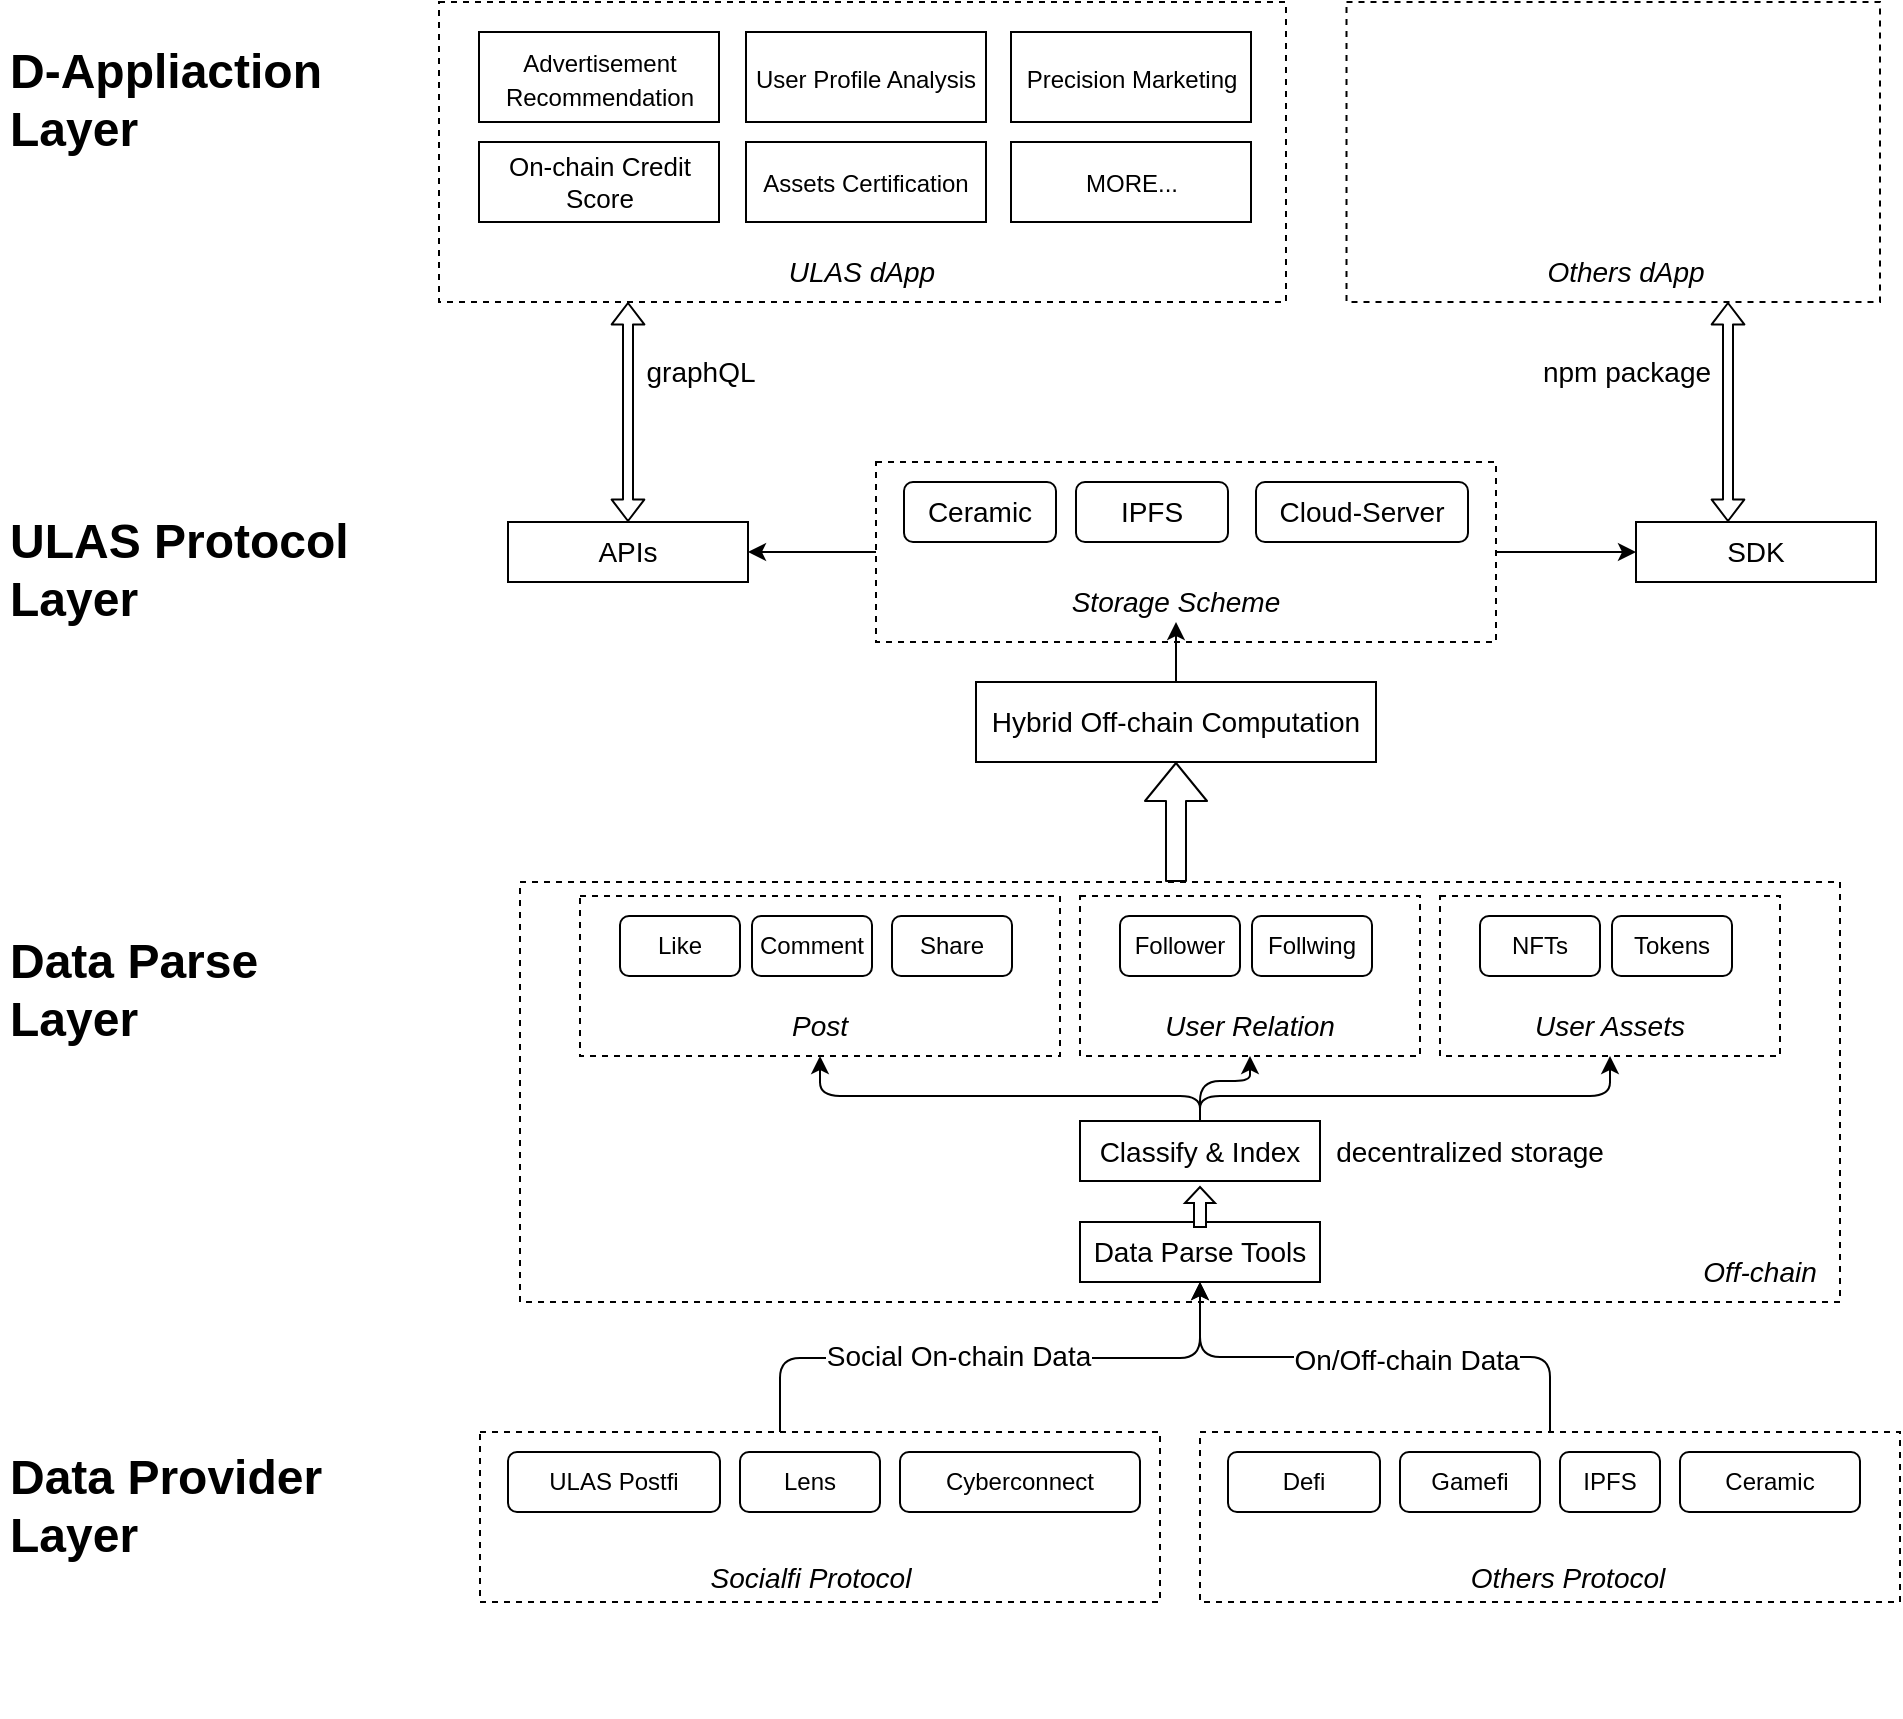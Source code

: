 <mxfile version="20.1.1" type="github">
  <diagram id="ygzSirnMUKqVHTcodODq" name="Page-1">
    <mxGraphModel dx="1996" dy="1069" grid="1" gridSize="10" guides="1" tooltips="1" connect="1" arrows="1" fold="1" page="1" pageScale="1" pageWidth="827" pageHeight="1169" math="0" shadow="0">
      <root>
        <mxCell id="0" />
        <mxCell id="1" parent="0" />
        <mxCell id="9h2n3OwukKY5-VpyM2bv-57" value="" style="rounded=0;whiteSpace=wrap;html=1;dashed=1;" vertex="1" parent="1">
          <mxGeometry x="259.5" y="70" width="423.5" height="150" as="geometry" />
        </mxCell>
        <mxCell id="9h2n3OwukKY5-VpyM2bv-61" value="" style="edgeStyle=orthogonalEdgeStyle;rounded=1;orthogonalLoop=1;jettySize=auto;html=1;fontSize=14;" edge="1" parent="1" source="9h2n3OwukKY5-VpyM2bv-49" target="9h2n3OwukKY5-VpyM2bv-54">
          <mxGeometry relative="1" as="geometry" />
        </mxCell>
        <mxCell id="9h2n3OwukKY5-VpyM2bv-62" value="" style="edgeStyle=orthogonalEdgeStyle;rounded=1;orthogonalLoop=1;jettySize=auto;html=1;fontSize=14;" edge="1" parent="1" source="9h2n3OwukKY5-VpyM2bv-49" target="9h2n3OwukKY5-VpyM2bv-53">
          <mxGeometry relative="1" as="geometry" />
        </mxCell>
        <mxCell id="9h2n3OwukKY5-VpyM2bv-49" value="" style="rounded=0;whiteSpace=wrap;html=1;dashed=1;" vertex="1" parent="1">
          <mxGeometry x="478" y="300" width="310" height="90" as="geometry" />
        </mxCell>
        <mxCell id="nCG46OqaRl130R50hFcX-19" value="" style="rounded=0;whiteSpace=wrap;html=1;dashed=1;" parent="1" vertex="1">
          <mxGeometry x="280" y="785" width="340" height="85" as="geometry" />
        </mxCell>
        <mxCell id="nCG46OqaRl130R50hFcX-2" value="&lt;h1&gt;Data Provider Layer&lt;/h1&gt;" style="text;html=1;strokeColor=none;fillColor=none;spacing=5;spacingTop=-20;whiteSpace=wrap;overflow=hidden;rounded=0;" parent="1" vertex="1">
          <mxGeometry x="40" y="787.5" width="230" height="140" as="geometry" />
        </mxCell>
        <mxCell id="nCG46OqaRl130R50hFcX-3" value="ULAS Postfi" style="rounded=1;whiteSpace=wrap;html=1;" parent="1" vertex="1">
          <mxGeometry x="294" y="795" width="106" height="30" as="geometry" />
        </mxCell>
        <mxCell id="nCG46OqaRl130R50hFcX-4" value="&lt;h1&gt;ULAS Protocol Layer&lt;/h1&gt;" style="text;html=1;strokeColor=none;fillColor=none;spacing=5;spacingTop=-20;whiteSpace=wrap;overflow=hidden;rounded=0;" parent="1" vertex="1">
          <mxGeometry x="40" y="320" width="190" height="120" as="geometry" />
        </mxCell>
        <mxCell id="nCG46OqaRl130R50hFcX-5" value="&lt;h1&gt;D-Appliaction Layer&lt;/h1&gt;" style="text;html=1;strokeColor=none;fillColor=none;spacing=5;spacingTop=-20;whiteSpace=wrap;overflow=hidden;rounded=0;" parent="1" vertex="1">
          <mxGeometry x="40" y="85" width="190" height="120" as="geometry" />
        </mxCell>
        <mxCell id="nCG46OqaRl130R50hFcX-9" value="Lens" style="rounded=1;whiteSpace=wrap;html=1;" parent="1" vertex="1">
          <mxGeometry x="410" y="795" width="70" height="30" as="geometry" />
        </mxCell>
        <mxCell id="nCG46OqaRl130R50hFcX-10" value="Cyberconnect" style="rounded=1;whiteSpace=wrap;html=1;" parent="1" vertex="1">
          <mxGeometry x="490" y="795" width="120" height="30" as="geometry" />
        </mxCell>
        <mxCell id="nCG46OqaRl130R50hFcX-13" value="&lt;h1&gt;Data Parse Layer&lt;/h1&gt;&lt;p&gt;&lt;br&gt;&lt;/p&gt;" style="text;html=1;strokeColor=none;fillColor=none;spacing=5;spacingTop=-20;whiteSpace=wrap;overflow=hidden;rounded=0;" parent="1" vertex="1">
          <mxGeometry x="40" y="529.75" width="200" height="170.5" as="geometry" />
        </mxCell>
        <mxCell id="nCG46OqaRl130R50hFcX-17" value="Off-chain" style="text;html=1;strokeColor=none;fillColor=none;align=center;verticalAlign=middle;whiteSpace=wrap;rounded=0;dashed=1;" parent="1" vertex="1">
          <mxGeometry x="460" y="520" width="60" height="30" as="geometry" />
        </mxCell>
        <mxCell id="nCG46OqaRl130R50hFcX-23" value="" style="rounded=0;whiteSpace=wrap;html=1;dashed=1;" parent="1" vertex="1">
          <mxGeometry x="300" y="510" width="660" height="210" as="geometry" />
        </mxCell>
        <mxCell id="9h2n3OwukKY5-VpyM2bv-1" value="" style="rounded=0;whiteSpace=wrap;html=1;dashed=1;" vertex="1" parent="1">
          <mxGeometry x="330" y="517" width="240" height="80" as="geometry" />
        </mxCell>
        <mxCell id="9h2n3OwukKY5-VpyM2bv-2" value="Like" style="rounded=1;whiteSpace=wrap;html=1;" vertex="1" parent="1">
          <mxGeometry x="350" y="527" width="60" height="30" as="geometry" />
        </mxCell>
        <mxCell id="9h2n3OwukKY5-VpyM2bv-3" value="Comment" style="rounded=1;whiteSpace=wrap;html=1;" vertex="1" parent="1">
          <mxGeometry x="416" y="527" width="60" height="30" as="geometry" />
        </mxCell>
        <mxCell id="9h2n3OwukKY5-VpyM2bv-4" value="Share" style="rounded=1;whiteSpace=wrap;html=1;" vertex="1" parent="1">
          <mxGeometry x="486" y="527" width="60" height="30" as="geometry" />
        </mxCell>
        <mxCell id="9h2n3OwukKY5-VpyM2bv-5" value="&lt;font style=&quot;font-size: 14px;&quot;&gt;&lt;i&gt;Post&lt;/i&gt;&lt;/font&gt;" style="text;html=1;strokeColor=none;fillColor=none;align=center;verticalAlign=middle;whiteSpace=wrap;rounded=0;" vertex="1" parent="1">
          <mxGeometry x="420" y="567" width="60" height="30" as="geometry" />
        </mxCell>
        <mxCell id="9h2n3OwukKY5-VpyM2bv-6" value="" style="rounded=0;whiteSpace=wrap;html=1;dashed=1;" vertex="1" parent="1">
          <mxGeometry x="580" y="517" width="170" height="80" as="geometry" />
        </mxCell>
        <mxCell id="9h2n3OwukKY5-VpyM2bv-7" value="Follower" style="rounded=1;whiteSpace=wrap;html=1;" vertex="1" parent="1">
          <mxGeometry x="600" y="527" width="60" height="30" as="geometry" />
        </mxCell>
        <mxCell id="9h2n3OwukKY5-VpyM2bv-8" value="Follwing" style="rounded=1;whiteSpace=wrap;html=1;" vertex="1" parent="1">
          <mxGeometry x="666" y="527" width="60" height="30" as="geometry" />
        </mxCell>
        <mxCell id="9h2n3OwukKY5-VpyM2bv-10" value="&lt;font style=&quot;font-size: 14px;&quot;&gt;&lt;i&gt;User Relation&lt;/i&gt;&lt;/font&gt;" style="text;html=1;strokeColor=none;fillColor=none;align=center;verticalAlign=middle;whiteSpace=wrap;rounded=0;" vertex="1" parent="1">
          <mxGeometry x="610" y="572" width="110" height="20" as="geometry" />
        </mxCell>
        <mxCell id="9h2n3OwukKY5-VpyM2bv-11" value="" style="rounded=0;whiteSpace=wrap;html=1;dashed=1;" vertex="1" parent="1">
          <mxGeometry x="760" y="517" width="170" height="80" as="geometry" />
        </mxCell>
        <mxCell id="9h2n3OwukKY5-VpyM2bv-12" value="NFTs" style="rounded=1;whiteSpace=wrap;html=1;" vertex="1" parent="1">
          <mxGeometry x="780" y="527" width="60" height="30" as="geometry" />
        </mxCell>
        <mxCell id="9h2n3OwukKY5-VpyM2bv-13" value="Tokens" style="rounded=1;whiteSpace=wrap;html=1;" vertex="1" parent="1">
          <mxGeometry x="846" y="527" width="60" height="30" as="geometry" />
        </mxCell>
        <mxCell id="9h2n3OwukKY5-VpyM2bv-14" value="&lt;font style=&quot;font-size: 14px;&quot;&gt;&lt;i&gt;User Assets&lt;/i&gt;&lt;/font&gt;" style="text;html=1;strokeColor=none;fillColor=none;align=center;verticalAlign=middle;whiteSpace=wrap;rounded=0;" vertex="1" parent="1">
          <mxGeometry x="790" y="572" width="110" height="20" as="geometry" />
        </mxCell>
        <mxCell id="9h2n3OwukKY5-VpyM2bv-16" value="&lt;font style=&quot;font-size: 14px;&quot;&gt;&lt;i&gt;Socialfi Protocol&lt;/i&gt;&lt;/font&gt;" style="text;html=1;strokeColor=none;fillColor=none;align=center;verticalAlign=middle;whiteSpace=wrap;rounded=0;" vertex="1" parent="1">
          <mxGeometry x="382.5" y="845" width="125" height="25" as="geometry" />
        </mxCell>
        <mxCell id="9h2n3OwukKY5-VpyM2bv-17" value="Data Parse Tools" style="rounded=0;whiteSpace=wrap;html=1;fontSize=14;" vertex="1" parent="1">
          <mxGeometry x="580" y="680" width="120" height="30" as="geometry" />
        </mxCell>
        <mxCell id="9h2n3OwukKY5-VpyM2bv-25" value="" style="edgeStyle=orthogonalEdgeStyle;rounded=1;orthogonalLoop=1;jettySize=auto;html=1;fontSize=14;exitX=0.5;exitY=0;exitDx=0;exitDy=0;" edge="1" parent="1" source="9h2n3OwukKY5-VpyM2bv-18" target="9h2n3OwukKY5-VpyM2bv-17">
          <mxGeometry relative="1" as="geometry" />
        </mxCell>
        <mxCell id="9h2n3OwukKY5-VpyM2bv-28" value="On/Off-chain Data" style="edgeLabel;html=1;align=center;verticalAlign=middle;resizable=0;points=[];fontSize=14;" vertex="1" connectable="0" parent="9h2n3OwukKY5-VpyM2bv-25">
          <mxGeometry x="-0.123" y="1" relative="1" as="geometry">
            <mxPoint as="offset" />
          </mxGeometry>
        </mxCell>
        <mxCell id="9h2n3OwukKY5-VpyM2bv-18" value="" style="rounded=0;whiteSpace=wrap;html=1;dashed=1;" vertex="1" parent="1">
          <mxGeometry x="640" y="785" width="350" height="85" as="geometry" />
        </mxCell>
        <mxCell id="9h2n3OwukKY5-VpyM2bv-19" value="Defi" style="rounded=1;whiteSpace=wrap;html=1;" vertex="1" parent="1">
          <mxGeometry x="654" y="795" width="76" height="30" as="geometry" />
        </mxCell>
        <mxCell id="9h2n3OwukKY5-VpyM2bv-20" value="Gamefi" style="rounded=1;whiteSpace=wrap;html=1;" vertex="1" parent="1">
          <mxGeometry x="740" y="795" width="70" height="30" as="geometry" />
        </mxCell>
        <mxCell id="9h2n3OwukKY5-VpyM2bv-21" value="IPFS" style="rounded=1;whiteSpace=wrap;html=1;" vertex="1" parent="1">
          <mxGeometry x="820" y="795" width="50" height="30" as="geometry" />
        </mxCell>
        <mxCell id="9h2n3OwukKY5-VpyM2bv-22" value="&lt;font style=&quot;font-size: 14px;&quot;&gt;&lt;i&gt;Others Protocol&lt;/i&gt;&lt;/font&gt;" style="text;html=1;strokeColor=none;fillColor=none;align=center;verticalAlign=middle;whiteSpace=wrap;rounded=0;" vertex="1" parent="1">
          <mxGeometry x="740" y="845" width="167.5" height="25" as="geometry" />
        </mxCell>
        <mxCell id="9h2n3OwukKY5-VpyM2bv-23" value="" style="edgeStyle=orthogonalEdgeStyle;orthogonalLoop=1;jettySize=auto;html=1;fontSize=14;rounded=1;" edge="1" parent="1" source="nCG46OqaRl130R50hFcX-19" target="9h2n3OwukKY5-VpyM2bv-17">
          <mxGeometry relative="1" as="geometry">
            <Array as="points">
              <mxPoint x="430" y="748" />
              <mxPoint x="640" y="748" />
            </Array>
          </mxGeometry>
        </mxCell>
        <mxCell id="9h2n3OwukKY5-VpyM2bv-27" value="Social On-chain Data" style="edgeLabel;html=1;align=center;verticalAlign=middle;resizable=0;points=[];fontSize=14;" vertex="1" connectable="0" parent="9h2n3OwukKY5-VpyM2bv-23">
          <mxGeometry x="-0.121" y="1" relative="1" as="geometry">
            <mxPoint as="offset" />
          </mxGeometry>
        </mxCell>
        <mxCell id="nCG46OqaRl130R50hFcX-11" value="Ceramic" style="rounded=1;whiteSpace=wrap;html=1;" parent="1" vertex="1">
          <mxGeometry x="880" y="795" width="90" height="30" as="geometry" />
        </mxCell>
        <mxCell id="9h2n3OwukKY5-VpyM2bv-33" style="edgeStyle=orthogonalEdgeStyle;rounded=1;orthogonalLoop=1;jettySize=auto;html=1;exitX=0.5;exitY=0;exitDx=0;exitDy=0;fontSize=14;entryX=0.5;entryY=1;entryDx=0;entryDy=0;" edge="1" parent="1" source="9h2n3OwukKY5-VpyM2bv-30" target="9h2n3OwukKY5-VpyM2bv-5">
          <mxGeometry relative="1" as="geometry">
            <Array as="points">
              <mxPoint x="640" y="617" />
              <mxPoint x="450" y="617" />
            </Array>
          </mxGeometry>
        </mxCell>
        <mxCell id="9h2n3OwukKY5-VpyM2bv-30" value="Classify &amp;amp; Index" style="rounded=0;whiteSpace=wrap;html=1;fontSize=14;" vertex="1" parent="1">
          <mxGeometry x="580" y="629.5" width="120" height="30" as="geometry" />
        </mxCell>
        <mxCell id="9h2n3OwukKY5-VpyM2bv-31" value="" style="shape=singleArrow;whiteSpace=wrap;html=1;arrowWidth=0.4;arrowSize=0.4;fontSize=14;rounded=0;rotation=-90;" vertex="1" parent="1">
          <mxGeometry x="630" y="665" width="20" height="15" as="geometry" />
        </mxCell>
        <mxCell id="9h2n3OwukKY5-VpyM2bv-34" style="edgeStyle=orthogonalEdgeStyle;rounded=1;orthogonalLoop=1;jettySize=auto;html=1;exitX=0.5;exitY=0;exitDx=0;exitDy=0;fontSize=14;" edge="1" parent="1" source="9h2n3OwukKY5-VpyM2bv-30" target="9h2n3OwukKY5-VpyM2bv-6">
          <mxGeometry relative="1" as="geometry">
            <mxPoint x="650" y="639.5" as="sourcePoint" />
            <mxPoint x="460" y="607" as="targetPoint" />
            <Array as="points" />
          </mxGeometry>
        </mxCell>
        <mxCell id="9h2n3OwukKY5-VpyM2bv-35" style="edgeStyle=orthogonalEdgeStyle;rounded=1;orthogonalLoop=1;jettySize=auto;html=1;exitX=0.5;exitY=0;exitDx=0;exitDy=0;fontSize=14;" edge="1" parent="1" source="9h2n3OwukKY5-VpyM2bv-30" target="9h2n3OwukKY5-VpyM2bv-11">
          <mxGeometry relative="1" as="geometry">
            <mxPoint x="650" y="639.5" as="sourcePoint" />
            <mxPoint x="675" y="607" as="targetPoint" />
            <Array as="points">
              <mxPoint x="640" y="617" />
              <mxPoint x="845" y="617" />
            </Array>
          </mxGeometry>
        </mxCell>
        <mxCell id="9h2n3OwukKY5-VpyM2bv-38" value="decentralized storage" style="text;html=1;strokeColor=none;fillColor=none;align=center;verticalAlign=middle;whiteSpace=wrap;rounded=0;fontSize=14;" vertex="1" parent="1">
          <mxGeometry x="700" y="629.5" width="150" height="30" as="geometry" />
        </mxCell>
        <mxCell id="9h2n3OwukKY5-VpyM2bv-39" value="&lt;i&gt;Off-chain&lt;/i&gt;" style="text;html=1;strokeColor=none;fillColor=none;align=center;verticalAlign=middle;whiteSpace=wrap;rounded=0;fontSize=14;" vertex="1" parent="1">
          <mxGeometry x="890" y="690" width="60" height="30" as="geometry" />
        </mxCell>
        <mxCell id="9h2n3OwukKY5-VpyM2bv-52" style="edgeStyle=orthogonalEdgeStyle;rounded=1;orthogonalLoop=1;jettySize=auto;html=1;exitX=0.5;exitY=0;exitDx=0;exitDy=0;entryX=0.5;entryY=1;entryDx=0;entryDy=0;fontSize=14;" edge="1" parent="1" source="9h2n3OwukKY5-VpyM2bv-40" target="9h2n3OwukKY5-VpyM2bv-50">
          <mxGeometry relative="1" as="geometry" />
        </mxCell>
        <mxCell id="9h2n3OwukKY5-VpyM2bv-40" value="Hybrid Off-chain Computation" style="rounded=0;whiteSpace=wrap;html=1;fontSize=14;" vertex="1" parent="1">
          <mxGeometry x="528" y="410" width="200" height="40" as="geometry" />
        </mxCell>
        <mxCell id="9h2n3OwukKY5-VpyM2bv-43" value="" style="shape=flexArrow;endArrow=classic;html=1;rounded=1;fontSize=14;" edge="1" parent="1">
          <mxGeometry width="50" height="50" relative="1" as="geometry">
            <mxPoint x="628" y="510" as="sourcePoint" />
            <mxPoint x="628" y="450" as="targetPoint" />
          </mxGeometry>
        </mxCell>
        <mxCell id="9h2n3OwukKY5-VpyM2bv-44" value="&lt;font style=&quot;font-size: 12px;&quot;&gt;Advertisement&lt;br&gt;Recommendation&lt;/font&gt;" style="rounded=0;whiteSpace=wrap;html=1;fontSize=14;" vertex="1" parent="1">
          <mxGeometry x="279.5" y="85" width="120" height="45" as="geometry" />
        </mxCell>
        <mxCell id="9h2n3OwukKY5-VpyM2bv-45" value="&lt;font style=&quot;font-size: 12px;&quot;&gt;User Profile Analysis&lt;/font&gt;" style="rounded=0;whiteSpace=wrap;html=1;fontSize=14;" vertex="1" parent="1">
          <mxGeometry x="413" y="85" width="120" height="45" as="geometry" />
        </mxCell>
        <mxCell id="9h2n3OwukKY5-VpyM2bv-46" value="Ceramic" style="rounded=1;whiteSpace=wrap;html=1;fontSize=14;" vertex="1" parent="1">
          <mxGeometry x="492" y="310" width="76" height="30" as="geometry" />
        </mxCell>
        <mxCell id="9h2n3OwukKY5-VpyM2bv-47" value="IPFS" style="rounded=1;whiteSpace=wrap;html=1;fontSize=14;" vertex="1" parent="1">
          <mxGeometry x="578" y="310" width="76" height="30" as="geometry" />
        </mxCell>
        <mxCell id="9h2n3OwukKY5-VpyM2bv-48" value="Cloud-Server" style="rounded=1;whiteSpace=wrap;html=1;fontSize=14;" vertex="1" parent="1">
          <mxGeometry x="668" y="310" width="106" height="30" as="geometry" />
        </mxCell>
        <mxCell id="9h2n3OwukKY5-VpyM2bv-50" value="&lt;font style=&quot;font-size: 14px;&quot;&gt;&lt;i&gt;Storage Scheme&lt;/i&gt;&lt;/font&gt;" style="text;html=1;strokeColor=none;fillColor=none;align=center;verticalAlign=middle;whiteSpace=wrap;rounded=0;" vertex="1" parent="1">
          <mxGeometry x="573" y="360" width="110" height="20" as="geometry" />
        </mxCell>
        <mxCell id="9h2n3OwukKY5-VpyM2bv-53" value="SDK" style="rounded=0;whiteSpace=wrap;html=1;fontSize=14;" vertex="1" parent="1">
          <mxGeometry x="858" y="330" width="120" height="30" as="geometry" />
        </mxCell>
        <mxCell id="9h2n3OwukKY5-VpyM2bv-54" value="APIs" style="rounded=0;whiteSpace=wrap;html=1;fontSize=14;" vertex="1" parent="1">
          <mxGeometry x="294" y="330" width="120" height="30" as="geometry" />
        </mxCell>
        <mxCell id="9h2n3OwukKY5-VpyM2bv-56" value="" style="shape=flexArrow;endArrow=classic;startArrow=classic;html=1;rounded=1;fontSize=14;exitX=0.5;exitY=0;exitDx=0;exitDy=0;startWidth=10.333;startSize=3.237;endWidth=10.333;endSize=3.237;width=5;" edge="1" parent="1" source="9h2n3OwukKY5-VpyM2bv-54">
          <mxGeometry width="100" height="100" relative="1" as="geometry">
            <mxPoint x="500" y="240" as="sourcePoint" />
            <mxPoint x="354" y="220" as="targetPoint" />
          </mxGeometry>
        </mxCell>
        <mxCell id="9h2n3OwukKY5-VpyM2bv-59" value="graphQL" style="text;html=1;align=center;verticalAlign=middle;resizable=0;points=[];autosize=1;strokeColor=none;fillColor=none;fontSize=14;" vertex="1" parent="1">
          <mxGeometry x="350" y="240" width="80" height="30" as="geometry" />
        </mxCell>
        <mxCell id="9h2n3OwukKY5-VpyM2bv-60" value="&lt;font style=&quot;font-size: 12px;&quot;&gt;Precision Marketing&lt;/font&gt;" style="rounded=0;whiteSpace=wrap;html=1;fontSize=14;" vertex="1" parent="1">
          <mxGeometry x="545.5" y="85" width="120" height="45" as="geometry" />
        </mxCell>
        <mxCell id="9h2n3OwukKY5-VpyM2bv-63" value="&lt;div style=&quot;font-size: 13px;&quot;&gt;On-chain Credit Score&lt;/div&gt;" style="rounded=0;whiteSpace=wrap;html=1;fontSize=14;align=center;" vertex="1" parent="1">
          <mxGeometry x="279.5" y="140" width="120" height="40" as="geometry" />
        </mxCell>
        <mxCell id="9h2n3OwukKY5-VpyM2bv-64" value="&lt;div style=&quot;&quot;&gt;&lt;font style=&quot;font-size: 12px;&quot;&gt;Assets Certification&lt;/font&gt;&lt;/div&gt;" style="rounded=0;whiteSpace=wrap;html=1;fontSize=14;align=center;" vertex="1" parent="1">
          <mxGeometry x="413" y="140" width="120" height="40" as="geometry" />
        </mxCell>
        <mxCell id="9h2n3OwukKY5-VpyM2bv-65" value="&lt;div style=&quot;&quot;&gt;&lt;font style=&quot;font-size: 12px;&quot;&gt;MORE...&lt;/font&gt;&lt;/div&gt;" style="rounded=0;whiteSpace=wrap;html=1;fontSize=14;align=center;" vertex="1" parent="1">
          <mxGeometry x="545.5" y="140" width="120" height="40" as="geometry" />
        </mxCell>
        <mxCell id="9h2n3OwukKY5-VpyM2bv-66" value="&lt;font style=&quot;font-size: 14px;&quot;&gt;&lt;i&gt;ULAS dApp&lt;/i&gt;&lt;/font&gt;" style="text;html=1;strokeColor=none;fillColor=none;align=center;verticalAlign=middle;whiteSpace=wrap;rounded=0;" vertex="1" parent="1">
          <mxGeometry x="411.25" y="190" width="120" height="30" as="geometry" />
        </mxCell>
        <mxCell id="9h2n3OwukKY5-VpyM2bv-67" value="" style="rounded=0;whiteSpace=wrap;html=1;dashed=1;" vertex="1" parent="1">
          <mxGeometry x="713.25" y="70" width="266.75" height="150" as="geometry" />
        </mxCell>
        <mxCell id="9h2n3OwukKY5-VpyM2bv-68" value="" style="shape=flexArrow;endArrow=classic;startArrow=classic;html=1;rounded=1;fontSize=14;exitX=0.5;exitY=0;exitDx=0;exitDy=0;startWidth=10.333;startSize=3.237;endWidth=10.333;endSize=3.237;width=5;" edge="1" parent="1">
          <mxGeometry width="100" height="100" relative="1" as="geometry">
            <mxPoint x="904" y="330.0" as="sourcePoint" />
            <mxPoint x="904" y="220.0" as="targetPoint" />
          </mxGeometry>
        </mxCell>
        <mxCell id="9h2n3OwukKY5-VpyM2bv-69" value="npm package" style="text;html=1;align=center;verticalAlign=middle;resizable=0;points=[];autosize=1;strokeColor=none;fillColor=none;fontSize=14;" vertex="1" parent="1">
          <mxGeometry x="797.5" y="240" width="110" height="30" as="geometry" />
        </mxCell>
        <mxCell id="9h2n3OwukKY5-VpyM2bv-70" value="&lt;font style=&quot;font-size: 14px;&quot;&gt;&lt;i&gt;Others dApp&lt;/i&gt;&lt;/font&gt;" style="text;html=1;strokeColor=none;fillColor=none;align=center;verticalAlign=middle;whiteSpace=wrap;rounded=0;" vertex="1" parent="1">
          <mxGeometry x="792.5" y="190" width="120" height="30" as="geometry" />
        </mxCell>
      </root>
    </mxGraphModel>
  </diagram>
</mxfile>
